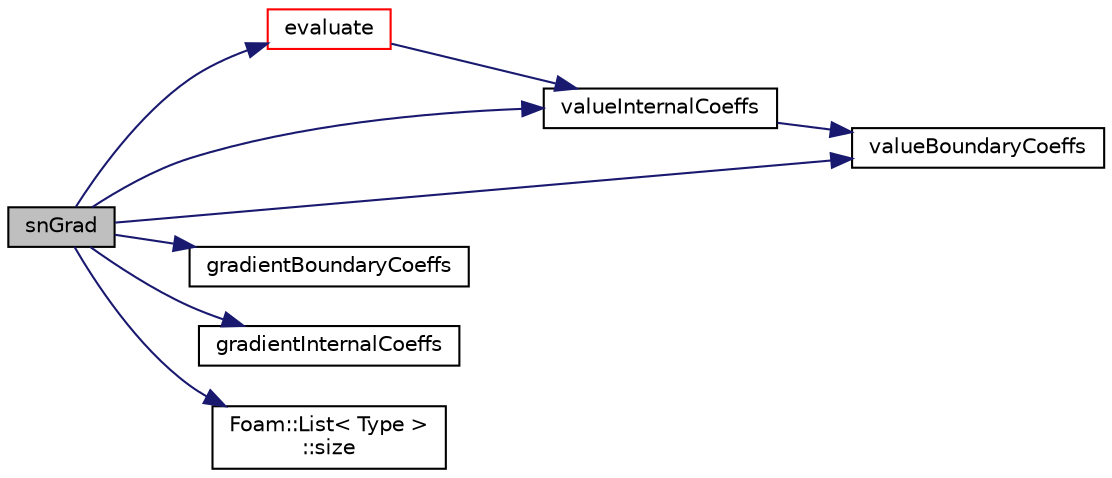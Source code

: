 digraph "snGrad"
{
  bgcolor="transparent";
  edge [fontname="Helvetica",fontsize="10",labelfontname="Helvetica",labelfontsize="10"];
  node [fontname="Helvetica",fontsize="10",shape=record];
  rankdir="LR";
  Node21 [label="snGrad",height=0.2,width=0.4,color="black", fillcolor="grey75", style="filled", fontcolor="black"];
  Node21 -> Node22 [color="midnightblue",fontsize="10",style="solid",fontname="Helvetica"];
  Node22 [label="evaluate",height=0.2,width=0.4,color="red",URL="$a22797.html#a3b59c070ab0408e3bbb21927540159f4",tooltip="Evaluate the patch field. "];
  Node22 -> Node24 [color="midnightblue",fontsize="10",style="solid",fontname="Helvetica"];
  Node24 [label="valueInternalCoeffs",height=0.2,width=0.4,color="black",URL="$a22797.html#a541ce5c2450b431429d4b4833b66761f",tooltip="Return the matrix diagonal coefficients corresponding to the. "];
  Node24 -> Node25 [color="midnightblue",fontsize="10",style="solid",fontname="Helvetica"];
  Node25 [label="valueBoundaryCoeffs",height=0.2,width=0.4,color="black",URL="$a22797.html#a9b2e6c272ac0cf09dbfe76b65cc668da",tooltip="Return the matrix source coefficients corresponding to the. "];
  Node21 -> Node26 [color="midnightblue",fontsize="10",style="solid",fontname="Helvetica"];
  Node26 [label="gradientBoundaryCoeffs",height=0.2,width=0.4,color="black",URL="$a22797.html#a82aaa73cc69fe46d94d900ae1fc1a68d",tooltip="Return the matrix source coefficients corresponding to the. "];
  Node21 -> Node27 [color="midnightblue",fontsize="10",style="solid",fontname="Helvetica"];
  Node27 [label="gradientInternalCoeffs",height=0.2,width=0.4,color="black",URL="$a22797.html#a3190133c49936e7f0fb70c588951402f",tooltip="Return the matrix diagonal coefficients corresponding to the. "];
  Node21 -> Node28 [color="midnightblue",fontsize="10",style="solid",fontname="Helvetica"];
  Node28 [label="Foam::List\< Type \>\l::size",height=0.2,width=0.4,color="black",URL="$a26833.html#a47b3bf30da1eb3ab8076b5fbe00e0494",tooltip="Return the number of elements in the UList. "];
  Node21 -> Node25 [color="midnightblue",fontsize="10",style="solid",fontname="Helvetica"];
  Node21 -> Node24 [color="midnightblue",fontsize="10",style="solid",fontname="Helvetica"];
}
